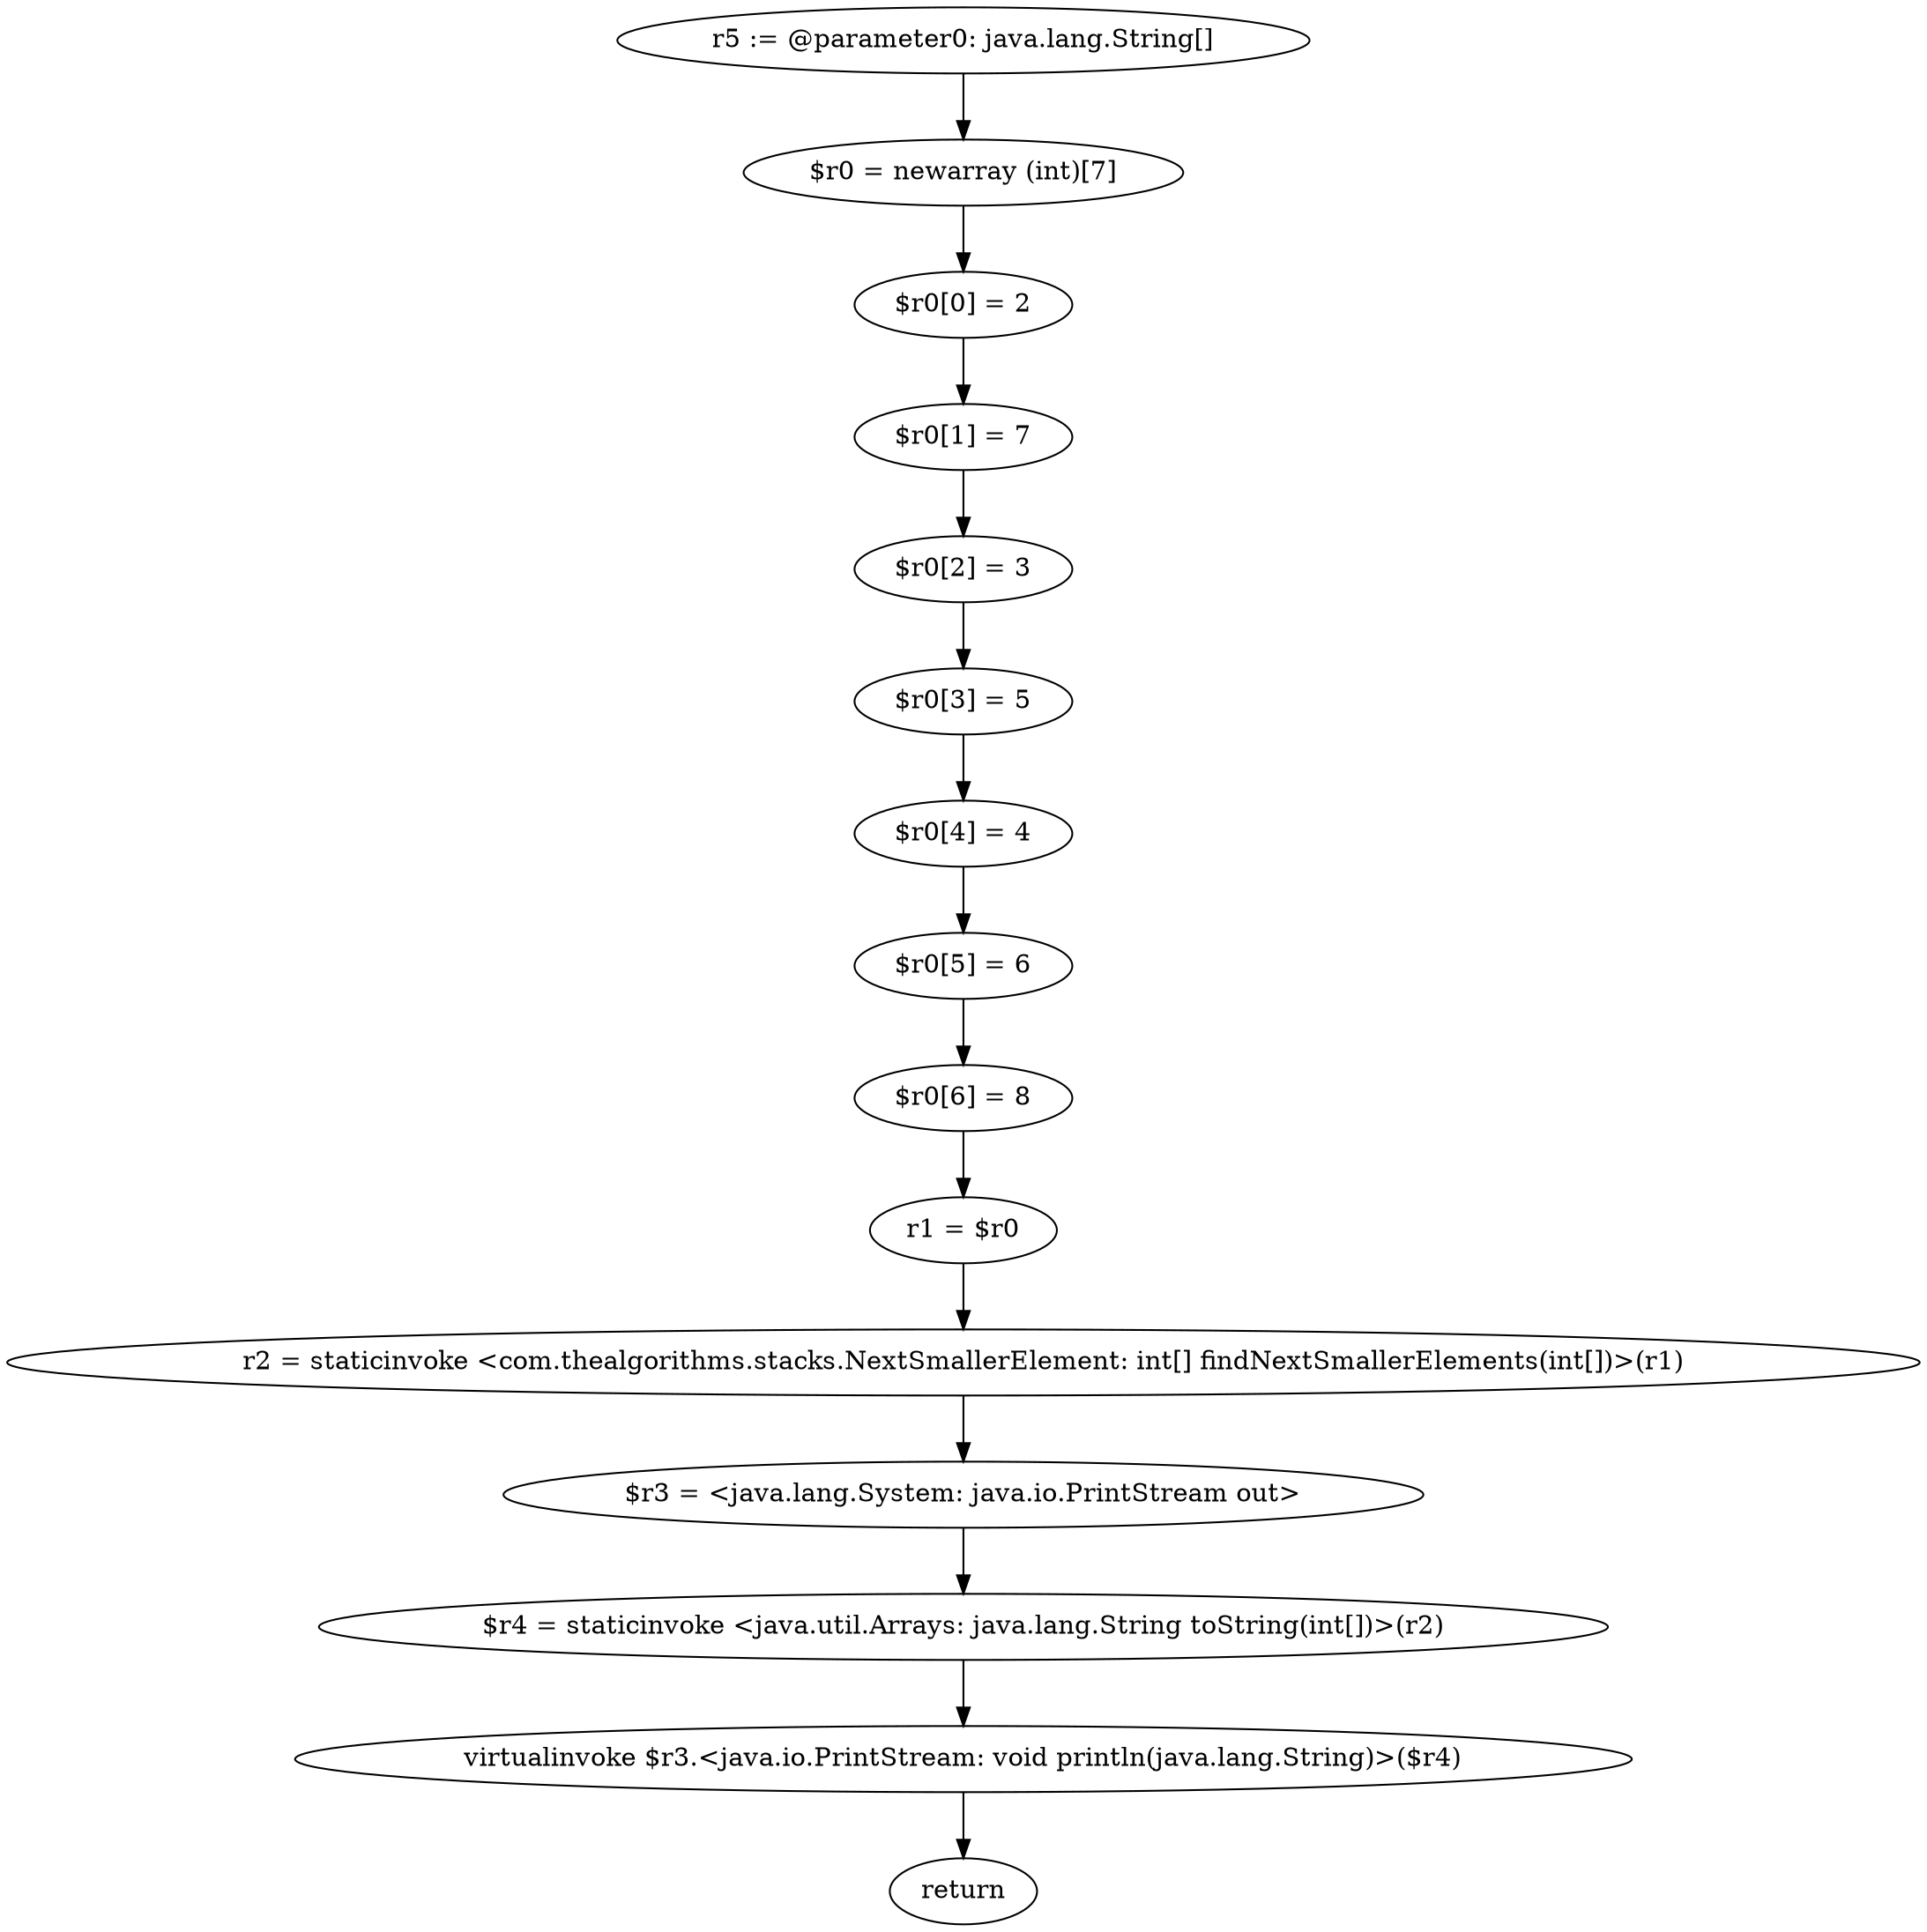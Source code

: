 digraph "unitGraph" {
    "r5 := @parameter0: java.lang.String[]"
    "$r0 = newarray (int)[7]"
    "$r0[0] = 2"
    "$r0[1] = 7"
    "$r0[2] = 3"
    "$r0[3] = 5"
    "$r0[4] = 4"
    "$r0[5] = 6"
    "$r0[6] = 8"
    "r1 = $r0"
    "r2 = staticinvoke <com.thealgorithms.stacks.NextSmallerElement: int[] findNextSmallerElements(int[])>(r1)"
    "$r3 = <java.lang.System: java.io.PrintStream out>"
    "$r4 = staticinvoke <java.util.Arrays: java.lang.String toString(int[])>(r2)"
    "virtualinvoke $r3.<java.io.PrintStream: void println(java.lang.String)>($r4)"
    "return"
    "r5 := @parameter0: java.lang.String[]"->"$r0 = newarray (int)[7]";
    "$r0 = newarray (int)[7]"->"$r0[0] = 2";
    "$r0[0] = 2"->"$r0[1] = 7";
    "$r0[1] = 7"->"$r0[2] = 3";
    "$r0[2] = 3"->"$r0[3] = 5";
    "$r0[3] = 5"->"$r0[4] = 4";
    "$r0[4] = 4"->"$r0[5] = 6";
    "$r0[5] = 6"->"$r0[6] = 8";
    "$r0[6] = 8"->"r1 = $r0";
    "r1 = $r0"->"r2 = staticinvoke <com.thealgorithms.stacks.NextSmallerElement: int[] findNextSmallerElements(int[])>(r1)";
    "r2 = staticinvoke <com.thealgorithms.stacks.NextSmallerElement: int[] findNextSmallerElements(int[])>(r1)"->"$r3 = <java.lang.System: java.io.PrintStream out>";
    "$r3 = <java.lang.System: java.io.PrintStream out>"->"$r4 = staticinvoke <java.util.Arrays: java.lang.String toString(int[])>(r2)";
    "$r4 = staticinvoke <java.util.Arrays: java.lang.String toString(int[])>(r2)"->"virtualinvoke $r3.<java.io.PrintStream: void println(java.lang.String)>($r4)";
    "virtualinvoke $r3.<java.io.PrintStream: void println(java.lang.String)>($r4)"->"return";
}

